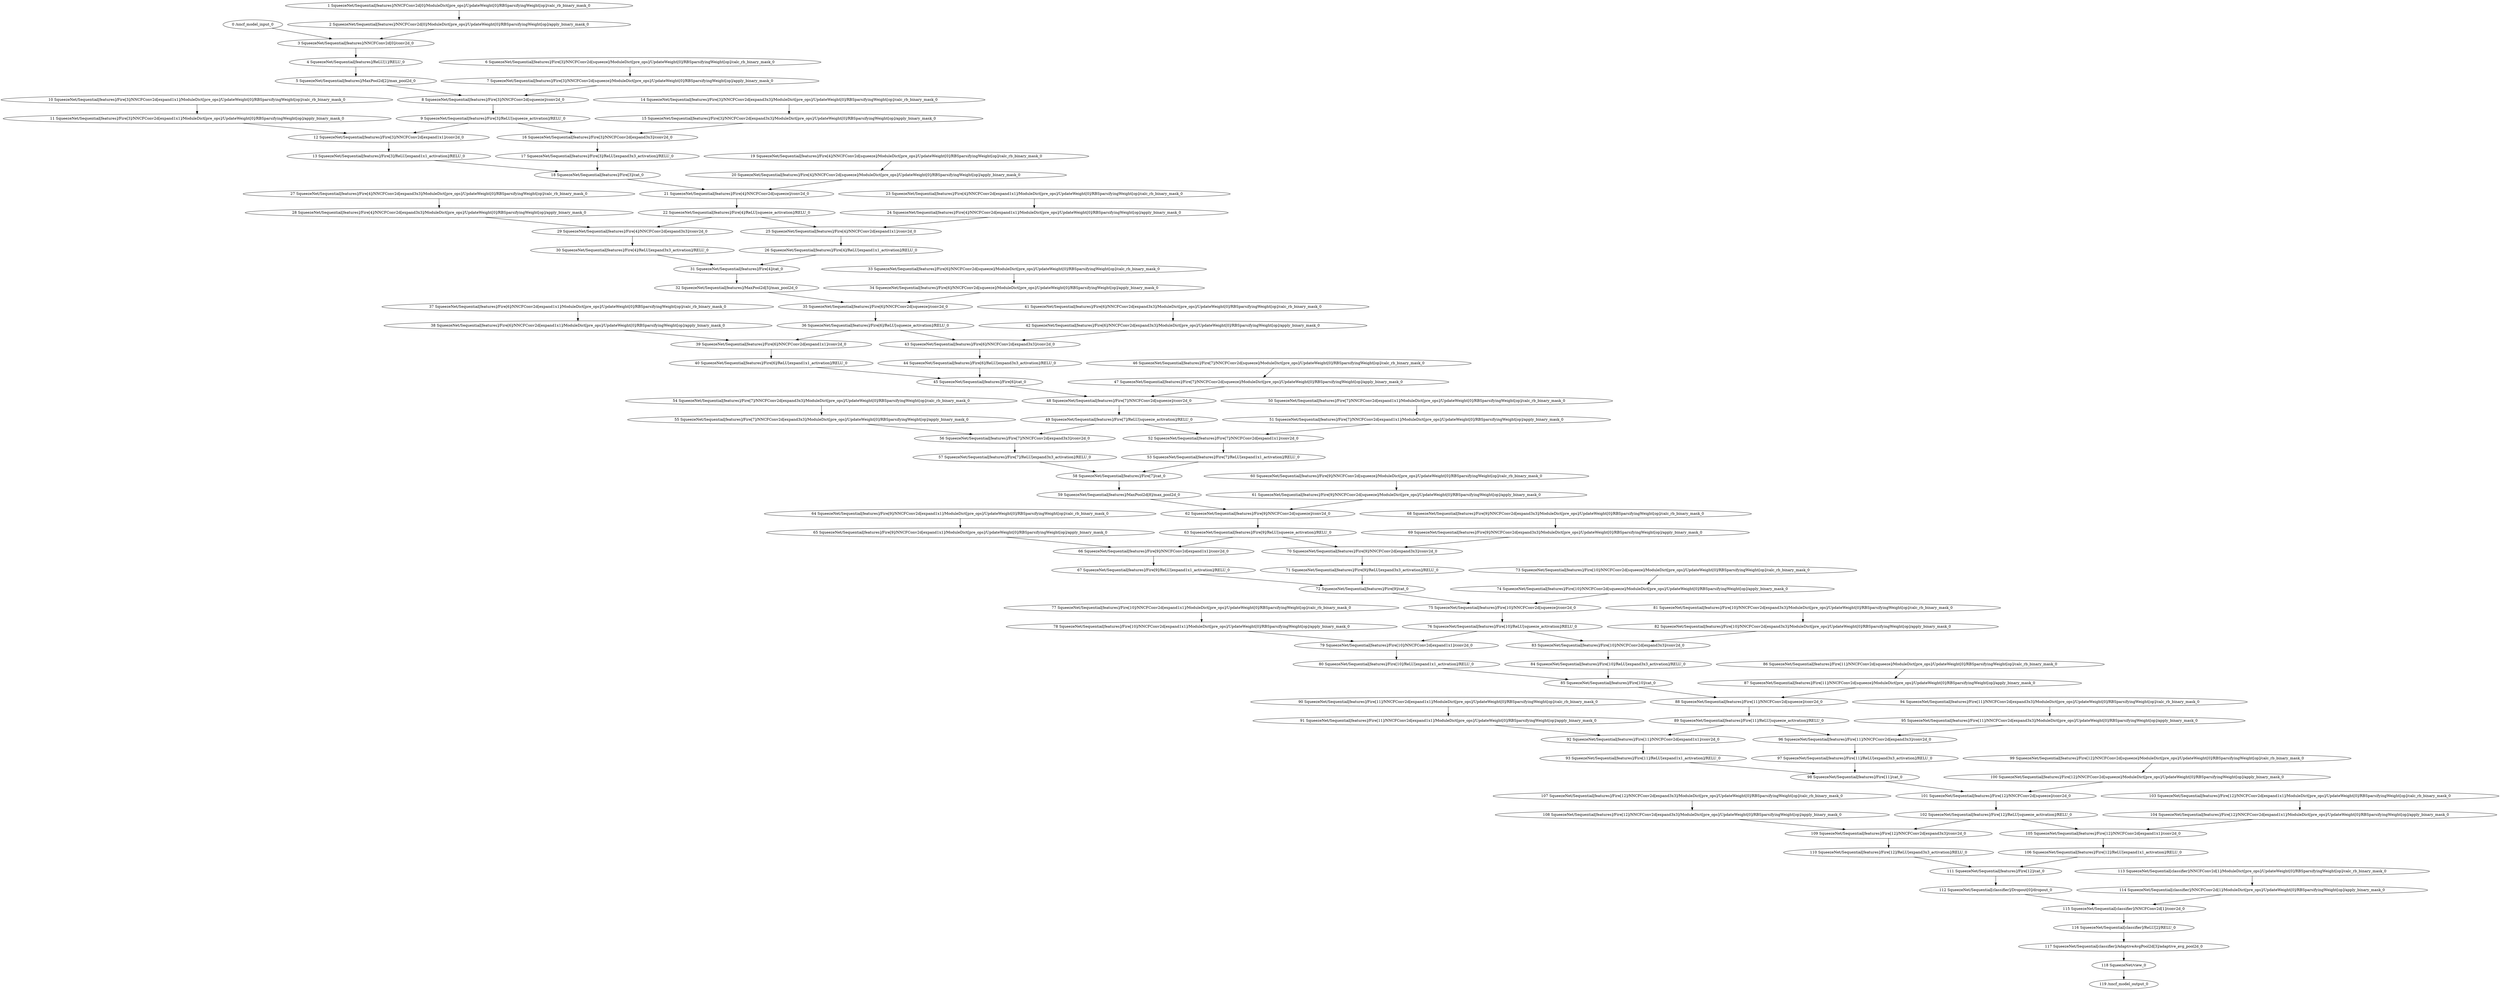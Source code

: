 strict digraph  {
"0 /nncf_model_input_0" [id=0, type=nncf_model_input];
"1 SqueezeNet/Sequential[features]/NNCFConv2d[0]/ModuleDict[pre_ops]/UpdateWeight[0]/RBSparsifyingWeight[op]/calc_rb_binary_mask_0" [id=1, type=calc_rb_binary_mask];
"2 SqueezeNet/Sequential[features]/NNCFConv2d[0]/ModuleDict[pre_ops]/UpdateWeight[0]/RBSparsifyingWeight[op]/apply_binary_mask_0" [id=2, type=apply_binary_mask];
"3 SqueezeNet/Sequential[features]/NNCFConv2d[0]/conv2d_0" [id=3, type=conv2d];
"4 SqueezeNet/Sequential[features]/ReLU[1]/RELU_0" [id=4, type=RELU];
"5 SqueezeNet/Sequential[features]/MaxPool2d[2]/max_pool2d_0" [id=5, type=max_pool2d];
"6 SqueezeNet/Sequential[features]/Fire[3]/NNCFConv2d[squeeze]/ModuleDict[pre_ops]/UpdateWeight[0]/RBSparsifyingWeight[op]/calc_rb_binary_mask_0" [id=6, type=calc_rb_binary_mask];
"7 SqueezeNet/Sequential[features]/Fire[3]/NNCFConv2d[squeeze]/ModuleDict[pre_ops]/UpdateWeight[0]/RBSparsifyingWeight[op]/apply_binary_mask_0" [id=7, type=apply_binary_mask];
"8 SqueezeNet/Sequential[features]/Fire[3]/NNCFConv2d[squeeze]/conv2d_0" [id=8, type=conv2d];
"9 SqueezeNet/Sequential[features]/Fire[3]/ReLU[squeeze_activation]/RELU_0" [id=9, type=RELU];
"10 SqueezeNet/Sequential[features]/Fire[3]/NNCFConv2d[expand1x1]/ModuleDict[pre_ops]/UpdateWeight[0]/RBSparsifyingWeight[op]/calc_rb_binary_mask_0" [id=10, type=calc_rb_binary_mask];
"11 SqueezeNet/Sequential[features]/Fire[3]/NNCFConv2d[expand1x1]/ModuleDict[pre_ops]/UpdateWeight[0]/RBSparsifyingWeight[op]/apply_binary_mask_0" [id=11, type=apply_binary_mask];
"12 SqueezeNet/Sequential[features]/Fire[3]/NNCFConv2d[expand1x1]/conv2d_0" [id=12, type=conv2d];
"13 SqueezeNet/Sequential[features]/Fire[3]/ReLU[expand1x1_activation]/RELU_0" [id=13, type=RELU];
"14 SqueezeNet/Sequential[features]/Fire[3]/NNCFConv2d[expand3x3]/ModuleDict[pre_ops]/UpdateWeight[0]/RBSparsifyingWeight[op]/calc_rb_binary_mask_0" [id=14, type=calc_rb_binary_mask];
"15 SqueezeNet/Sequential[features]/Fire[3]/NNCFConv2d[expand3x3]/ModuleDict[pre_ops]/UpdateWeight[0]/RBSparsifyingWeight[op]/apply_binary_mask_0" [id=15, type=apply_binary_mask];
"16 SqueezeNet/Sequential[features]/Fire[3]/NNCFConv2d[expand3x3]/conv2d_0" [id=16, type=conv2d];
"17 SqueezeNet/Sequential[features]/Fire[3]/ReLU[expand3x3_activation]/RELU_0" [id=17, type=RELU];
"18 SqueezeNet/Sequential[features]/Fire[3]/cat_0" [id=18, type=cat];
"19 SqueezeNet/Sequential[features]/Fire[4]/NNCFConv2d[squeeze]/ModuleDict[pre_ops]/UpdateWeight[0]/RBSparsifyingWeight[op]/calc_rb_binary_mask_0" [id=19, type=calc_rb_binary_mask];
"20 SqueezeNet/Sequential[features]/Fire[4]/NNCFConv2d[squeeze]/ModuleDict[pre_ops]/UpdateWeight[0]/RBSparsifyingWeight[op]/apply_binary_mask_0" [id=20, type=apply_binary_mask];
"21 SqueezeNet/Sequential[features]/Fire[4]/NNCFConv2d[squeeze]/conv2d_0" [id=21, type=conv2d];
"22 SqueezeNet/Sequential[features]/Fire[4]/ReLU[squeeze_activation]/RELU_0" [id=22, type=RELU];
"23 SqueezeNet/Sequential[features]/Fire[4]/NNCFConv2d[expand1x1]/ModuleDict[pre_ops]/UpdateWeight[0]/RBSparsifyingWeight[op]/calc_rb_binary_mask_0" [id=23, type=calc_rb_binary_mask];
"24 SqueezeNet/Sequential[features]/Fire[4]/NNCFConv2d[expand1x1]/ModuleDict[pre_ops]/UpdateWeight[0]/RBSparsifyingWeight[op]/apply_binary_mask_0" [id=24, type=apply_binary_mask];
"25 SqueezeNet/Sequential[features]/Fire[4]/NNCFConv2d[expand1x1]/conv2d_0" [id=25, type=conv2d];
"26 SqueezeNet/Sequential[features]/Fire[4]/ReLU[expand1x1_activation]/RELU_0" [id=26, type=RELU];
"27 SqueezeNet/Sequential[features]/Fire[4]/NNCFConv2d[expand3x3]/ModuleDict[pre_ops]/UpdateWeight[0]/RBSparsifyingWeight[op]/calc_rb_binary_mask_0" [id=27, type=calc_rb_binary_mask];
"28 SqueezeNet/Sequential[features]/Fire[4]/NNCFConv2d[expand3x3]/ModuleDict[pre_ops]/UpdateWeight[0]/RBSparsifyingWeight[op]/apply_binary_mask_0" [id=28, type=apply_binary_mask];
"29 SqueezeNet/Sequential[features]/Fire[4]/NNCFConv2d[expand3x3]/conv2d_0" [id=29, type=conv2d];
"30 SqueezeNet/Sequential[features]/Fire[4]/ReLU[expand3x3_activation]/RELU_0" [id=30, type=RELU];
"31 SqueezeNet/Sequential[features]/Fire[4]/cat_0" [id=31, type=cat];
"32 SqueezeNet/Sequential[features]/MaxPool2d[5]/max_pool2d_0" [id=32, type=max_pool2d];
"33 SqueezeNet/Sequential[features]/Fire[6]/NNCFConv2d[squeeze]/ModuleDict[pre_ops]/UpdateWeight[0]/RBSparsifyingWeight[op]/calc_rb_binary_mask_0" [id=33, type=calc_rb_binary_mask];
"34 SqueezeNet/Sequential[features]/Fire[6]/NNCFConv2d[squeeze]/ModuleDict[pre_ops]/UpdateWeight[0]/RBSparsifyingWeight[op]/apply_binary_mask_0" [id=34, type=apply_binary_mask];
"35 SqueezeNet/Sequential[features]/Fire[6]/NNCFConv2d[squeeze]/conv2d_0" [id=35, type=conv2d];
"36 SqueezeNet/Sequential[features]/Fire[6]/ReLU[squeeze_activation]/RELU_0" [id=36, type=RELU];
"37 SqueezeNet/Sequential[features]/Fire[6]/NNCFConv2d[expand1x1]/ModuleDict[pre_ops]/UpdateWeight[0]/RBSparsifyingWeight[op]/calc_rb_binary_mask_0" [id=37, type=calc_rb_binary_mask];
"38 SqueezeNet/Sequential[features]/Fire[6]/NNCFConv2d[expand1x1]/ModuleDict[pre_ops]/UpdateWeight[0]/RBSparsifyingWeight[op]/apply_binary_mask_0" [id=38, type=apply_binary_mask];
"39 SqueezeNet/Sequential[features]/Fire[6]/NNCFConv2d[expand1x1]/conv2d_0" [id=39, type=conv2d];
"40 SqueezeNet/Sequential[features]/Fire[6]/ReLU[expand1x1_activation]/RELU_0" [id=40, type=RELU];
"41 SqueezeNet/Sequential[features]/Fire[6]/NNCFConv2d[expand3x3]/ModuleDict[pre_ops]/UpdateWeight[0]/RBSparsifyingWeight[op]/calc_rb_binary_mask_0" [id=41, type=calc_rb_binary_mask];
"42 SqueezeNet/Sequential[features]/Fire[6]/NNCFConv2d[expand3x3]/ModuleDict[pre_ops]/UpdateWeight[0]/RBSparsifyingWeight[op]/apply_binary_mask_0" [id=42, type=apply_binary_mask];
"43 SqueezeNet/Sequential[features]/Fire[6]/NNCFConv2d[expand3x3]/conv2d_0" [id=43, type=conv2d];
"44 SqueezeNet/Sequential[features]/Fire[6]/ReLU[expand3x3_activation]/RELU_0" [id=44, type=RELU];
"45 SqueezeNet/Sequential[features]/Fire[6]/cat_0" [id=45, type=cat];
"46 SqueezeNet/Sequential[features]/Fire[7]/NNCFConv2d[squeeze]/ModuleDict[pre_ops]/UpdateWeight[0]/RBSparsifyingWeight[op]/calc_rb_binary_mask_0" [id=46, type=calc_rb_binary_mask];
"47 SqueezeNet/Sequential[features]/Fire[7]/NNCFConv2d[squeeze]/ModuleDict[pre_ops]/UpdateWeight[0]/RBSparsifyingWeight[op]/apply_binary_mask_0" [id=47, type=apply_binary_mask];
"48 SqueezeNet/Sequential[features]/Fire[7]/NNCFConv2d[squeeze]/conv2d_0" [id=48, type=conv2d];
"49 SqueezeNet/Sequential[features]/Fire[7]/ReLU[squeeze_activation]/RELU_0" [id=49, type=RELU];
"50 SqueezeNet/Sequential[features]/Fire[7]/NNCFConv2d[expand1x1]/ModuleDict[pre_ops]/UpdateWeight[0]/RBSparsifyingWeight[op]/calc_rb_binary_mask_0" [id=50, type=calc_rb_binary_mask];
"51 SqueezeNet/Sequential[features]/Fire[7]/NNCFConv2d[expand1x1]/ModuleDict[pre_ops]/UpdateWeight[0]/RBSparsifyingWeight[op]/apply_binary_mask_0" [id=51, type=apply_binary_mask];
"52 SqueezeNet/Sequential[features]/Fire[7]/NNCFConv2d[expand1x1]/conv2d_0" [id=52, type=conv2d];
"53 SqueezeNet/Sequential[features]/Fire[7]/ReLU[expand1x1_activation]/RELU_0" [id=53, type=RELU];
"54 SqueezeNet/Sequential[features]/Fire[7]/NNCFConv2d[expand3x3]/ModuleDict[pre_ops]/UpdateWeight[0]/RBSparsifyingWeight[op]/calc_rb_binary_mask_0" [id=54, type=calc_rb_binary_mask];
"55 SqueezeNet/Sequential[features]/Fire[7]/NNCFConv2d[expand3x3]/ModuleDict[pre_ops]/UpdateWeight[0]/RBSparsifyingWeight[op]/apply_binary_mask_0" [id=55, type=apply_binary_mask];
"56 SqueezeNet/Sequential[features]/Fire[7]/NNCFConv2d[expand3x3]/conv2d_0" [id=56, type=conv2d];
"57 SqueezeNet/Sequential[features]/Fire[7]/ReLU[expand3x3_activation]/RELU_0" [id=57, type=RELU];
"58 SqueezeNet/Sequential[features]/Fire[7]/cat_0" [id=58, type=cat];
"59 SqueezeNet/Sequential[features]/MaxPool2d[8]/max_pool2d_0" [id=59, type=max_pool2d];
"60 SqueezeNet/Sequential[features]/Fire[9]/NNCFConv2d[squeeze]/ModuleDict[pre_ops]/UpdateWeight[0]/RBSparsifyingWeight[op]/calc_rb_binary_mask_0" [id=60, type=calc_rb_binary_mask];
"61 SqueezeNet/Sequential[features]/Fire[9]/NNCFConv2d[squeeze]/ModuleDict[pre_ops]/UpdateWeight[0]/RBSparsifyingWeight[op]/apply_binary_mask_0" [id=61, type=apply_binary_mask];
"62 SqueezeNet/Sequential[features]/Fire[9]/NNCFConv2d[squeeze]/conv2d_0" [id=62, type=conv2d];
"63 SqueezeNet/Sequential[features]/Fire[9]/ReLU[squeeze_activation]/RELU_0" [id=63, type=RELU];
"64 SqueezeNet/Sequential[features]/Fire[9]/NNCFConv2d[expand1x1]/ModuleDict[pre_ops]/UpdateWeight[0]/RBSparsifyingWeight[op]/calc_rb_binary_mask_0" [id=64, type=calc_rb_binary_mask];
"65 SqueezeNet/Sequential[features]/Fire[9]/NNCFConv2d[expand1x1]/ModuleDict[pre_ops]/UpdateWeight[0]/RBSparsifyingWeight[op]/apply_binary_mask_0" [id=65, type=apply_binary_mask];
"66 SqueezeNet/Sequential[features]/Fire[9]/NNCFConv2d[expand1x1]/conv2d_0" [id=66, type=conv2d];
"67 SqueezeNet/Sequential[features]/Fire[9]/ReLU[expand1x1_activation]/RELU_0" [id=67, type=RELU];
"68 SqueezeNet/Sequential[features]/Fire[9]/NNCFConv2d[expand3x3]/ModuleDict[pre_ops]/UpdateWeight[0]/RBSparsifyingWeight[op]/calc_rb_binary_mask_0" [id=68, type=calc_rb_binary_mask];
"69 SqueezeNet/Sequential[features]/Fire[9]/NNCFConv2d[expand3x3]/ModuleDict[pre_ops]/UpdateWeight[0]/RBSparsifyingWeight[op]/apply_binary_mask_0" [id=69, type=apply_binary_mask];
"70 SqueezeNet/Sequential[features]/Fire[9]/NNCFConv2d[expand3x3]/conv2d_0" [id=70, type=conv2d];
"71 SqueezeNet/Sequential[features]/Fire[9]/ReLU[expand3x3_activation]/RELU_0" [id=71, type=RELU];
"72 SqueezeNet/Sequential[features]/Fire[9]/cat_0" [id=72, type=cat];
"73 SqueezeNet/Sequential[features]/Fire[10]/NNCFConv2d[squeeze]/ModuleDict[pre_ops]/UpdateWeight[0]/RBSparsifyingWeight[op]/calc_rb_binary_mask_0" [id=73, type=calc_rb_binary_mask];
"74 SqueezeNet/Sequential[features]/Fire[10]/NNCFConv2d[squeeze]/ModuleDict[pre_ops]/UpdateWeight[0]/RBSparsifyingWeight[op]/apply_binary_mask_0" [id=74, type=apply_binary_mask];
"75 SqueezeNet/Sequential[features]/Fire[10]/NNCFConv2d[squeeze]/conv2d_0" [id=75, type=conv2d];
"76 SqueezeNet/Sequential[features]/Fire[10]/ReLU[squeeze_activation]/RELU_0" [id=76, type=RELU];
"77 SqueezeNet/Sequential[features]/Fire[10]/NNCFConv2d[expand1x1]/ModuleDict[pre_ops]/UpdateWeight[0]/RBSparsifyingWeight[op]/calc_rb_binary_mask_0" [id=77, type=calc_rb_binary_mask];
"78 SqueezeNet/Sequential[features]/Fire[10]/NNCFConv2d[expand1x1]/ModuleDict[pre_ops]/UpdateWeight[0]/RBSparsifyingWeight[op]/apply_binary_mask_0" [id=78, type=apply_binary_mask];
"79 SqueezeNet/Sequential[features]/Fire[10]/NNCFConv2d[expand1x1]/conv2d_0" [id=79, type=conv2d];
"80 SqueezeNet/Sequential[features]/Fire[10]/ReLU[expand1x1_activation]/RELU_0" [id=80, type=RELU];
"81 SqueezeNet/Sequential[features]/Fire[10]/NNCFConv2d[expand3x3]/ModuleDict[pre_ops]/UpdateWeight[0]/RBSparsifyingWeight[op]/calc_rb_binary_mask_0" [id=81, type=calc_rb_binary_mask];
"82 SqueezeNet/Sequential[features]/Fire[10]/NNCFConv2d[expand3x3]/ModuleDict[pre_ops]/UpdateWeight[0]/RBSparsifyingWeight[op]/apply_binary_mask_0" [id=82, type=apply_binary_mask];
"83 SqueezeNet/Sequential[features]/Fire[10]/NNCFConv2d[expand3x3]/conv2d_0" [id=83, type=conv2d];
"84 SqueezeNet/Sequential[features]/Fire[10]/ReLU[expand3x3_activation]/RELU_0" [id=84, type=RELU];
"85 SqueezeNet/Sequential[features]/Fire[10]/cat_0" [id=85, type=cat];
"86 SqueezeNet/Sequential[features]/Fire[11]/NNCFConv2d[squeeze]/ModuleDict[pre_ops]/UpdateWeight[0]/RBSparsifyingWeight[op]/calc_rb_binary_mask_0" [id=86, type=calc_rb_binary_mask];
"87 SqueezeNet/Sequential[features]/Fire[11]/NNCFConv2d[squeeze]/ModuleDict[pre_ops]/UpdateWeight[0]/RBSparsifyingWeight[op]/apply_binary_mask_0" [id=87, type=apply_binary_mask];
"88 SqueezeNet/Sequential[features]/Fire[11]/NNCFConv2d[squeeze]/conv2d_0" [id=88, type=conv2d];
"89 SqueezeNet/Sequential[features]/Fire[11]/ReLU[squeeze_activation]/RELU_0" [id=89, type=RELU];
"90 SqueezeNet/Sequential[features]/Fire[11]/NNCFConv2d[expand1x1]/ModuleDict[pre_ops]/UpdateWeight[0]/RBSparsifyingWeight[op]/calc_rb_binary_mask_0" [id=90, type=calc_rb_binary_mask];
"91 SqueezeNet/Sequential[features]/Fire[11]/NNCFConv2d[expand1x1]/ModuleDict[pre_ops]/UpdateWeight[0]/RBSparsifyingWeight[op]/apply_binary_mask_0" [id=91, type=apply_binary_mask];
"92 SqueezeNet/Sequential[features]/Fire[11]/NNCFConv2d[expand1x1]/conv2d_0" [id=92, type=conv2d];
"93 SqueezeNet/Sequential[features]/Fire[11]/ReLU[expand1x1_activation]/RELU_0" [id=93, type=RELU];
"94 SqueezeNet/Sequential[features]/Fire[11]/NNCFConv2d[expand3x3]/ModuleDict[pre_ops]/UpdateWeight[0]/RBSparsifyingWeight[op]/calc_rb_binary_mask_0" [id=94, type=calc_rb_binary_mask];
"95 SqueezeNet/Sequential[features]/Fire[11]/NNCFConv2d[expand3x3]/ModuleDict[pre_ops]/UpdateWeight[0]/RBSparsifyingWeight[op]/apply_binary_mask_0" [id=95, type=apply_binary_mask];
"96 SqueezeNet/Sequential[features]/Fire[11]/NNCFConv2d[expand3x3]/conv2d_0" [id=96, type=conv2d];
"97 SqueezeNet/Sequential[features]/Fire[11]/ReLU[expand3x3_activation]/RELU_0" [id=97, type=RELU];
"98 SqueezeNet/Sequential[features]/Fire[11]/cat_0" [id=98, type=cat];
"99 SqueezeNet/Sequential[features]/Fire[12]/NNCFConv2d[squeeze]/ModuleDict[pre_ops]/UpdateWeight[0]/RBSparsifyingWeight[op]/calc_rb_binary_mask_0" [id=99, type=calc_rb_binary_mask];
"100 SqueezeNet/Sequential[features]/Fire[12]/NNCFConv2d[squeeze]/ModuleDict[pre_ops]/UpdateWeight[0]/RBSparsifyingWeight[op]/apply_binary_mask_0" [id=100, type=apply_binary_mask];
"101 SqueezeNet/Sequential[features]/Fire[12]/NNCFConv2d[squeeze]/conv2d_0" [id=101, type=conv2d];
"102 SqueezeNet/Sequential[features]/Fire[12]/ReLU[squeeze_activation]/RELU_0" [id=102, type=RELU];
"103 SqueezeNet/Sequential[features]/Fire[12]/NNCFConv2d[expand1x1]/ModuleDict[pre_ops]/UpdateWeight[0]/RBSparsifyingWeight[op]/calc_rb_binary_mask_0" [id=103, type=calc_rb_binary_mask];
"104 SqueezeNet/Sequential[features]/Fire[12]/NNCFConv2d[expand1x1]/ModuleDict[pre_ops]/UpdateWeight[0]/RBSparsifyingWeight[op]/apply_binary_mask_0" [id=104, type=apply_binary_mask];
"105 SqueezeNet/Sequential[features]/Fire[12]/NNCFConv2d[expand1x1]/conv2d_0" [id=105, type=conv2d];
"106 SqueezeNet/Sequential[features]/Fire[12]/ReLU[expand1x1_activation]/RELU_0" [id=106, type=RELU];
"107 SqueezeNet/Sequential[features]/Fire[12]/NNCFConv2d[expand3x3]/ModuleDict[pre_ops]/UpdateWeight[0]/RBSparsifyingWeight[op]/calc_rb_binary_mask_0" [id=107, type=calc_rb_binary_mask];
"108 SqueezeNet/Sequential[features]/Fire[12]/NNCFConv2d[expand3x3]/ModuleDict[pre_ops]/UpdateWeight[0]/RBSparsifyingWeight[op]/apply_binary_mask_0" [id=108, type=apply_binary_mask];
"109 SqueezeNet/Sequential[features]/Fire[12]/NNCFConv2d[expand3x3]/conv2d_0" [id=109, type=conv2d];
"110 SqueezeNet/Sequential[features]/Fire[12]/ReLU[expand3x3_activation]/RELU_0" [id=110, type=RELU];
"111 SqueezeNet/Sequential[features]/Fire[12]/cat_0" [id=111, type=cat];
"112 SqueezeNet/Sequential[classifier]/Dropout[0]/dropout_0" [id=112, type=dropout];
"113 SqueezeNet/Sequential[classifier]/NNCFConv2d[1]/ModuleDict[pre_ops]/UpdateWeight[0]/RBSparsifyingWeight[op]/calc_rb_binary_mask_0" [id=113, type=calc_rb_binary_mask];
"114 SqueezeNet/Sequential[classifier]/NNCFConv2d[1]/ModuleDict[pre_ops]/UpdateWeight[0]/RBSparsifyingWeight[op]/apply_binary_mask_0" [id=114, type=apply_binary_mask];
"115 SqueezeNet/Sequential[classifier]/NNCFConv2d[1]/conv2d_0" [id=115, type=conv2d];
"116 SqueezeNet/Sequential[classifier]/ReLU[2]/RELU_0" [id=116, type=RELU];
"117 SqueezeNet/Sequential[classifier]/AdaptiveAvgPool2d[3]/adaptive_avg_pool2d_0" [id=117, type=adaptive_avg_pool2d];
"118 SqueezeNet/view_0" [id=118, type=view];
"119 /nncf_model_output_0" [id=119, type=nncf_model_output];
"0 /nncf_model_input_0" -> "3 SqueezeNet/Sequential[features]/NNCFConv2d[0]/conv2d_0";
"1 SqueezeNet/Sequential[features]/NNCFConv2d[0]/ModuleDict[pre_ops]/UpdateWeight[0]/RBSparsifyingWeight[op]/calc_rb_binary_mask_0" -> "2 SqueezeNet/Sequential[features]/NNCFConv2d[0]/ModuleDict[pre_ops]/UpdateWeight[0]/RBSparsifyingWeight[op]/apply_binary_mask_0";
"2 SqueezeNet/Sequential[features]/NNCFConv2d[0]/ModuleDict[pre_ops]/UpdateWeight[0]/RBSparsifyingWeight[op]/apply_binary_mask_0" -> "3 SqueezeNet/Sequential[features]/NNCFConv2d[0]/conv2d_0";
"3 SqueezeNet/Sequential[features]/NNCFConv2d[0]/conv2d_0" -> "4 SqueezeNet/Sequential[features]/ReLU[1]/RELU_0";
"4 SqueezeNet/Sequential[features]/ReLU[1]/RELU_0" -> "5 SqueezeNet/Sequential[features]/MaxPool2d[2]/max_pool2d_0";
"5 SqueezeNet/Sequential[features]/MaxPool2d[2]/max_pool2d_0" -> "8 SqueezeNet/Sequential[features]/Fire[3]/NNCFConv2d[squeeze]/conv2d_0";
"6 SqueezeNet/Sequential[features]/Fire[3]/NNCFConv2d[squeeze]/ModuleDict[pre_ops]/UpdateWeight[0]/RBSparsifyingWeight[op]/calc_rb_binary_mask_0" -> "7 SqueezeNet/Sequential[features]/Fire[3]/NNCFConv2d[squeeze]/ModuleDict[pre_ops]/UpdateWeight[0]/RBSparsifyingWeight[op]/apply_binary_mask_0";
"7 SqueezeNet/Sequential[features]/Fire[3]/NNCFConv2d[squeeze]/ModuleDict[pre_ops]/UpdateWeight[0]/RBSparsifyingWeight[op]/apply_binary_mask_0" -> "8 SqueezeNet/Sequential[features]/Fire[3]/NNCFConv2d[squeeze]/conv2d_0";
"8 SqueezeNet/Sequential[features]/Fire[3]/NNCFConv2d[squeeze]/conv2d_0" -> "9 SqueezeNet/Sequential[features]/Fire[3]/ReLU[squeeze_activation]/RELU_0";
"9 SqueezeNet/Sequential[features]/Fire[3]/ReLU[squeeze_activation]/RELU_0" -> "12 SqueezeNet/Sequential[features]/Fire[3]/NNCFConv2d[expand1x1]/conv2d_0";
"9 SqueezeNet/Sequential[features]/Fire[3]/ReLU[squeeze_activation]/RELU_0" -> "16 SqueezeNet/Sequential[features]/Fire[3]/NNCFConv2d[expand3x3]/conv2d_0";
"10 SqueezeNet/Sequential[features]/Fire[3]/NNCFConv2d[expand1x1]/ModuleDict[pre_ops]/UpdateWeight[0]/RBSparsifyingWeight[op]/calc_rb_binary_mask_0" -> "11 SqueezeNet/Sequential[features]/Fire[3]/NNCFConv2d[expand1x1]/ModuleDict[pre_ops]/UpdateWeight[0]/RBSparsifyingWeight[op]/apply_binary_mask_0";
"11 SqueezeNet/Sequential[features]/Fire[3]/NNCFConv2d[expand1x1]/ModuleDict[pre_ops]/UpdateWeight[0]/RBSparsifyingWeight[op]/apply_binary_mask_0" -> "12 SqueezeNet/Sequential[features]/Fire[3]/NNCFConv2d[expand1x1]/conv2d_0";
"12 SqueezeNet/Sequential[features]/Fire[3]/NNCFConv2d[expand1x1]/conv2d_0" -> "13 SqueezeNet/Sequential[features]/Fire[3]/ReLU[expand1x1_activation]/RELU_0";
"13 SqueezeNet/Sequential[features]/Fire[3]/ReLU[expand1x1_activation]/RELU_0" -> "18 SqueezeNet/Sequential[features]/Fire[3]/cat_0";
"14 SqueezeNet/Sequential[features]/Fire[3]/NNCFConv2d[expand3x3]/ModuleDict[pre_ops]/UpdateWeight[0]/RBSparsifyingWeight[op]/calc_rb_binary_mask_0" -> "15 SqueezeNet/Sequential[features]/Fire[3]/NNCFConv2d[expand3x3]/ModuleDict[pre_ops]/UpdateWeight[0]/RBSparsifyingWeight[op]/apply_binary_mask_0";
"15 SqueezeNet/Sequential[features]/Fire[3]/NNCFConv2d[expand3x3]/ModuleDict[pre_ops]/UpdateWeight[0]/RBSparsifyingWeight[op]/apply_binary_mask_0" -> "16 SqueezeNet/Sequential[features]/Fire[3]/NNCFConv2d[expand3x3]/conv2d_0";
"16 SqueezeNet/Sequential[features]/Fire[3]/NNCFConv2d[expand3x3]/conv2d_0" -> "17 SqueezeNet/Sequential[features]/Fire[3]/ReLU[expand3x3_activation]/RELU_0";
"17 SqueezeNet/Sequential[features]/Fire[3]/ReLU[expand3x3_activation]/RELU_0" -> "18 SqueezeNet/Sequential[features]/Fire[3]/cat_0";
"18 SqueezeNet/Sequential[features]/Fire[3]/cat_0" -> "21 SqueezeNet/Sequential[features]/Fire[4]/NNCFConv2d[squeeze]/conv2d_0";
"19 SqueezeNet/Sequential[features]/Fire[4]/NNCFConv2d[squeeze]/ModuleDict[pre_ops]/UpdateWeight[0]/RBSparsifyingWeight[op]/calc_rb_binary_mask_0" -> "20 SqueezeNet/Sequential[features]/Fire[4]/NNCFConv2d[squeeze]/ModuleDict[pre_ops]/UpdateWeight[0]/RBSparsifyingWeight[op]/apply_binary_mask_0";
"20 SqueezeNet/Sequential[features]/Fire[4]/NNCFConv2d[squeeze]/ModuleDict[pre_ops]/UpdateWeight[0]/RBSparsifyingWeight[op]/apply_binary_mask_0" -> "21 SqueezeNet/Sequential[features]/Fire[4]/NNCFConv2d[squeeze]/conv2d_0";
"21 SqueezeNet/Sequential[features]/Fire[4]/NNCFConv2d[squeeze]/conv2d_0" -> "22 SqueezeNet/Sequential[features]/Fire[4]/ReLU[squeeze_activation]/RELU_0";
"22 SqueezeNet/Sequential[features]/Fire[4]/ReLU[squeeze_activation]/RELU_0" -> "25 SqueezeNet/Sequential[features]/Fire[4]/NNCFConv2d[expand1x1]/conv2d_0";
"22 SqueezeNet/Sequential[features]/Fire[4]/ReLU[squeeze_activation]/RELU_0" -> "29 SqueezeNet/Sequential[features]/Fire[4]/NNCFConv2d[expand3x3]/conv2d_0";
"23 SqueezeNet/Sequential[features]/Fire[4]/NNCFConv2d[expand1x1]/ModuleDict[pre_ops]/UpdateWeight[0]/RBSparsifyingWeight[op]/calc_rb_binary_mask_0" -> "24 SqueezeNet/Sequential[features]/Fire[4]/NNCFConv2d[expand1x1]/ModuleDict[pre_ops]/UpdateWeight[0]/RBSparsifyingWeight[op]/apply_binary_mask_0";
"24 SqueezeNet/Sequential[features]/Fire[4]/NNCFConv2d[expand1x1]/ModuleDict[pre_ops]/UpdateWeight[0]/RBSparsifyingWeight[op]/apply_binary_mask_0" -> "25 SqueezeNet/Sequential[features]/Fire[4]/NNCFConv2d[expand1x1]/conv2d_0";
"25 SqueezeNet/Sequential[features]/Fire[4]/NNCFConv2d[expand1x1]/conv2d_0" -> "26 SqueezeNet/Sequential[features]/Fire[4]/ReLU[expand1x1_activation]/RELU_0";
"26 SqueezeNet/Sequential[features]/Fire[4]/ReLU[expand1x1_activation]/RELU_0" -> "31 SqueezeNet/Sequential[features]/Fire[4]/cat_0";
"27 SqueezeNet/Sequential[features]/Fire[4]/NNCFConv2d[expand3x3]/ModuleDict[pre_ops]/UpdateWeight[0]/RBSparsifyingWeight[op]/calc_rb_binary_mask_0" -> "28 SqueezeNet/Sequential[features]/Fire[4]/NNCFConv2d[expand3x3]/ModuleDict[pre_ops]/UpdateWeight[0]/RBSparsifyingWeight[op]/apply_binary_mask_0";
"28 SqueezeNet/Sequential[features]/Fire[4]/NNCFConv2d[expand3x3]/ModuleDict[pre_ops]/UpdateWeight[0]/RBSparsifyingWeight[op]/apply_binary_mask_0" -> "29 SqueezeNet/Sequential[features]/Fire[4]/NNCFConv2d[expand3x3]/conv2d_0";
"29 SqueezeNet/Sequential[features]/Fire[4]/NNCFConv2d[expand3x3]/conv2d_0" -> "30 SqueezeNet/Sequential[features]/Fire[4]/ReLU[expand3x3_activation]/RELU_0";
"30 SqueezeNet/Sequential[features]/Fire[4]/ReLU[expand3x3_activation]/RELU_0" -> "31 SqueezeNet/Sequential[features]/Fire[4]/cat_0";
"31 SqueezeNet/Sequential[features]/Fire[4]/cat_0" -> "32 SqueezeNet/Sequential[features]/MaxPool2d[5]/max_pool2d_0";
"32 SqueezeNet/Sequential[features]/MaxPool2d[5]/max_pool2d_0" -> "35 SqueezeNet/Sequential[features]/Fire[6]/NNCFConv2d[squeeze]/conv2d_0";
"33 SqueezeNet/Sequential[features]/Fire[6]/NNCFConv2d[squeeze]/ModuleDict[pre_ops]/UpdateWeight[0]/RBSparsifyingWeight[op]/calc_rb_binary_mask_0" -> "34 SqueezeNet/Sequential[features]/Fire[6]/NNCFConv2d[squeeze]/ModuleDict[pre_ops]/UpdateWeight[0]/RBSparsifyingWeight[op]/apply_binary_mask_0";
"34 SqueezeNet/Sequential[features]/Fire[6]/NNCFConv2d[squeeze]/ModuleDict[pre_ops]/UpdateWeight[0]/RBSparsifyingWeight[op]/apply_binary_mask_0" -> "35 SqueezeNet/Sequential[features]/Fire[6]/NNCFConv2d[squeeze]/conv2d_0";
"35 SqueezeNet/Sequential[features]/Fire[6]/NNCFConv2d[squeeze]/conv2d_0" -> "36 SqueezeNet/Sequential[features]/Fire[6]/ReLU[squeeze_activation]/RELU_0";
"36 SqueezeNet/Sequential[features]/Fire[6]/ReLU[squeeze_activation]/RELU_0" -> "39 SqueezeNet/Sequential[features]/Fire[6]/NNCFConv2d[expand1x1]/conv2d_0";
"36 SqueezeNet/Sequential[features]/Fire[6]/ReLU[squeeze_activation]/RELU_0" -> "43 SqueezeNet/Sequential[features]/Fire[6]/NNCFConv2d[expand3x3]/conv2d_0";
"37 SqueezeNet/Sequential[features]/Fire[6]/NNCFConv2d[expand1x1]/ModuleDict[pre_ops]/UpdateWeight[0]/RBSparsifyingWeight[op]/calc_rb_binary_mask_0" -> "38 SqueezeNet/Sequential[features]/Fire[6]/NNCFConv2d[expand1x1]/ModuleDict[pre_ops]/UpdateWeight[0]/RBSparsifyingWeight[op]/apply_binary_mask_0";
"38 SqueezeNet/Sequential[features]/Fire[6]/NNCFConv2d[expand1x1]/ModuleDict[pre_ops]/UpdateWeight[0]/RBSparsifyingWeight[op]/apply_binary_mask_0" -> "39 SqueezeNet/Sequential[features]/Fire[6]/NNCFConv2d[expand1x1]/conv2d_0";
"39 SqueezeNet/Sequential[features]/Fire[6]/NNCFConv2d[expand1x1]/conv2d_0" -> "40 SqueezeNet/Sequential[features]/Fire[6]/ReLU[expand1x1_activation]/RELU_0";
"40 SqueezeNet/Sequential[features]/Fire[6]/ReLU[expand1x1_activation]/RELU_0" -> "45 SqueezeNet/Sequential[features]/Fire[6]/cat_0";
"41 SqueezeNet/Sequential[features]/Fire[6]/NNCFConv2d[expand3x3]/ModuleDict[pre_ops]/UpdateWeight[0]/RBSparsifyingWeight[op]/calc_rb_binary_mask_0" -> "42 SqueezeNet/Sequential[features]/Fire[6]/NNCFConv2d[expand3x3]/ModuleDict[pre_ops]/UpdateWeight[0]/RBSparsifyingWeight[op]/apply_binary_mask_0";
"42 SqueezeNet/Sequential[features]/Fire[6]/NNCFConv2d[expand3x3]/ModuleDict[pre_ops]/UpdateWeight[0]/RBSparsifyingWeight[op]/apply_binary_mask_0" -> "43 SqueezeNet/Sequential[features]/Fire[6]/NNCFConv2d[expand3x3]/conv2d_0";
"43 SqueezeNet/Sequential[features]/Fire[6]/NNCFConv2d[expand3x3]/conv2d_0" -> "44 SqueezeNet/Sequential[features]/Fire[6]/ReLU[expand3x3_activation]/RELU_0";
"44 SqueezeNet/Sequential[features]/Fire[6]/ReLU[expand3x3_activation]/RELU_0" -> "45 SqueezeNet/Sequential[features]/Fire[6]/cat_0";
"45 SqueezeNet/Sequential[features]/Fire[6]/cat_0" -> "48 SqueezeNet/Sequential[features]/Fire[7]/NNCFConv2d[squeeze]/conv2d_0";
"46 SqueezeNet/Sequential[features]/Fire[7]/NNCFConv2d[squeeze]/ModuleDict[pre_ops]/UpdateWeight[0]/RBSparsifyingWeight[op]/calc_rb_binary_mask_0" -> "47 SqueezeNet/Sequential[features]/Fire[7]/NNCFConv2d[squeeze]/ModuleDict[pre_ops]/UpdateWeight[0]/RBSparsifyingWeight[op]/apply_binary_mask_0";
"47 SqueezeNet/Sequential[features]/Fire[7]/NNCFConv2d[squeeze]/ModuleDict[pre_ops]/UpdateWeight[0]/RBSparsifyingWeight[op]/apply_binary_mask_0" -> "48 SqueezeNet/Sequential[features]/Fire[7]/NNCFConv2d[squeeze]/conv2d_0";
"48 SqueezeNet/Sequential[features]/Fire[7]/NNCFConv2d[squeeze]/conv2d_0" -> "49 SqueezeNet/Sequential[features]/Fire[7]/ReLU[squeeze_activation]/RELU_0";
"49 SqueezeNet/Sequential[features]/Fire[7]/ReLU[squeeze_activation]/RELU_0" -> "52 SqueezeNet/Sequential[features]/Fire[7]/NNCFConv2d[expand1x1]/conv2d_0";
"49 SqueezeNet/Sequential[features]/Fire[7]/ReLU[squeeze_activation]/RELU_0" -> "56 SqueezeNet/Sequential[features]/Fire[7]/NNCFConv2d[expand3x3]/conv2d_0";
"50 SqueezeNet/Sequential[features]/Fire[7]/NNCFConv2d[expand1x1]/ModuleDict[pre_ops]/UpdateWeight[0]/RBSparsifyingWeight[op]/calc_rb_binary_mask_0" -> "51 SqueezeNet/Sequential[features]/Fire[7]/NNCFConv2d[expand1x1]/ModuleDict[pre_ops]/UpdateWeight[0]/RBSparsifyingWeight[op]/apply_binary_mask_0";
"51 SqueezeNet/Sequential[features]/Fire[7]/NNCFConv2d[expand1x1]/ModuleDict[pre_ops]/UpdateWeight[0]/RBSparsifyingWeight[op]/apply_binary_mask_0" -> "52 SqueezeNet/Sequential[features]/Fire[7]/NNCFConv2d[expand1x1]/conv2d_0";
"52 SqueezeNet/Sequential[features]/Fire[7]/NNCFConv2d[expand1x1]/conv2d_0" -> "53 SqueezeNet/Sequential[features]/Fire[7]/ReLU[expand1x1_activation]/RELU_0";
"53 SqueezeNet/Sequential[features]/Fire[7]/ReLU[expand1x1_activation]/RELU_0" -> "58 SqueezeNet/Sequential[features]/Fire[7]/cat_0";
"54 SqueezeNet/Sequential[features]/Fire[7]/NNCFConv2d[expand3x3]/ModuleDict[pre_ops]/UpdateWeight[0]/RBSparsifyingWeight[op]/calc_rb_binary_mask_0" -> "55 SqueezeNet/Sequential[features]/Fire[7]/NNCFConv2d[expand3x3]/ModuleDict[pre_ops]/UpdateWeight[0]/RBSparsifyingWeight[op]/apply_binary_mask_0";
"55 SqueezeNet/Sequential[features]/Fire[7]/NNCFConv2d[expand3x3]/ModuleDict[pre_ops]/UpdateWeight[0]/RBSparsifyingWeight[op]/apply_binary_mask_0" -> "56 SqueezeNet/Sequential[features]/Fire[7]/NNCFConv2d[expand3x3]/conv2d_0";
"56 SqueezeNet/Sequential[features]/Fire[7]/NNCFConv2d[expand3x3]/conv2d_0" -> "57 SqueezeNet/Sequential[features]/Fire[7]/ReLU[expand3x3_activation]/RELU_0";
"57 SqueezeNet/Sequential[features]/Fire[7]/ReLU[expand3x3_activation]/RELU_0" -> "58 SqueezeNet/Sequential[features]/Fire[7]/cat_0";
"58 SqueezeNet/Sequential[features]/Fire[7]/cat_0" -> "59 SqueezeNet/Sequential[features]/MaxPool2d[8]/max_pool2d_0";
"59 SqueezeNet/Sequential[features]/MaxPool2d[8]/max_pool2d_0" -> "62 SqueezeNet/Sequential[features]/Fire[9]/NNCFConv2d[squeeze]/conv2d_0";
"60 SqueezeNet/Sequential[features]/Fire[9]/NNCFConv2d[squeeze]/ModuleDict[pre_ops]/UpdateWeight[0]/RBSparsifyingWeight[op]/calc_rb_binary_mask_0" -> "61 SqueezeNet/Sequential[features]/Fire[9]/NNCFConv2d[squeeze]/ModuleDict[pre_ops]/UpdateWeight[0]/RBSparsifyingWeight[op]/apply_binary_mask_0";
"61 SqueezeNet/Sequential[features]/Fire[9]/NNCFConv2d[squeeze]/ModuleDict[pre_ops]/UpdateWeight[0]/RBSparsifyingWeight[op]/apply_binary_mask_0" -> "62 SqueezeNet/Sequential[features]/Fire[9]/NNCFConv2d[squeeze]/conv2d_0";
"62 SqueezeNet/Sequential[features]/Fire[9]/NNCFConv2d[squeeze]/conv2d_0" -> "63 SqueezeNet/Sequential[features]/Fire[9]/ReLU[squeeze_activation]/RELU_0";
"63 SqueezeNet/Sequential[features]/Fire[9]/ReLU[squeeze_activation]/RELU_0" -> "66 SqueezeNet/Sequential[features]/Fire[9]/NNCFConv2d[expand1x1]/conv2d_0";
"63 SqueezeNet/Sequential[features]/Fire[9]/ReLU[squeeze_activation]/RELU_0" -> "70 SqueezeNet/Sequential[features]/Fire[9]/NNCFConv2d[expand3x3]/conv2d_0";
"64 SqueezeNet/Sequential[features]/Fire[9]/NNCFConv2d[expand1x1]/ModuleDict[pre_ops]/UpdateWeight[0]/RBSparsifyingWeight[op]/calc_rb_binary_mask_0" -> "65 SqueezeNet/Sequential[features]/Fire[9]/NNCFConv2d[expand1x1]/ModuleDict[pre_ops]/UpdateWeight[0]/RBSparsifyingWeight[op]/apply_binary_mask_0";
"65 SqueezeNet/Sequential[features]/Fire[9]/NNCFConv2d[expand1x1]/ModuleDict[pre_ops]/UpdateWeight[0]/RBSparsifyingWeight[op]/apply_binary_mask_0" -> "66 SqueezeNet/Sequential[features]/Fire[9]/NNCFConv2d[expand1x1]/conv2d_0";
"66 SqueezeNet/Sequential[features]/Fire[9]/NNCFConv2d[expand1x1]/conv2d_0" -> "67 SqueezeNet/Sequential[features]/Fire[9]/ReLU[expand1x1_activation]/RELU_0";
"67 SqueezeNet/Sequential[features]/Fire[9]/ReLU[expand1x1_activation]/RELU_0" -> "72 SqueezeNet/Sequential[features]/Fire[9]/cat_0";
"68 SqueezeNet/Sequential[features]/Fire[9]/NNCFConv2d[expand3x3]/ModuleDict[pre_ops]/UpdateWeight[0]/RBSparsifyingWeight[op]/calc_rb_binary_mask_0" -> "69 SqueezeNet/Sequential[features]/Fire[9]/NNCFConv2d[expand3x3]/ModuleDict[pre_ops]/UpdateWeight[0]/RBSparsifyingWeight[op]/apply_binary_mask_0";
"69 SqueezeNet/Sequential[features]/Fire[9]/NNCFConv2d[expand3x3]/ModuleDict[pre_ops]/UpdateWeight[0]/RBSparsifyingWeight[op]/apply_binary_mask_0" -> "70 SqueezeNet/Sequential[features]/Fire[9]/NNCFConv2d[expand3x3]/conv2d_0";
"70 SqueezeNet/Sequential[features]/Fire[9]/NNCFConv2d[expand3x3]/conv2d_0" -> "71 SqueezeNet/Sequential[features]/Fire[9]/ReLU[expand3x3_activation]/RELU_0";
"71 SqueezeNet/Sequential[features]/Fire[9]/ReLU[expand3x3_activation]/RELU_0" -> "72 SqueezeNet/Sequential[features]/Fire[9]/cat_0";
"72 SqueezeNet/Sequential[features]/Fire[9]/cat_0" -> "75 SqueezeNet/Sequential[features]/Fire[10]/NNCFConv2d[squeeze]/conv2d_0";
"73 SqueezeNet/Sequential[features]/Fire[10]/NNCFConv2d[squeeze]/ModuleDict[pre_ops]/UpdateWeight[0]/RBSparsifyingWeight[op]/calc_rb_binary_mask_0" -> "74 SqueezeNet/Sequential[features]/Fire[10]/NNCFConv2d[squeeze]/ModuleDict[pre_ops]/UpdateWeight[0]/RBSparsifyingWeight[op]/apply_binary_mask_0";
"74 SqueezeNet/Sequential[features]/Fire[10]/NNCFConv2d[squeeze]/ModuleDict[pre_ops]/UpdateWeight[0]/RBSparsifyingWeight[op]/apply_binary_mask_0" -> "75 SqueezeNet/Sequential[features]/Fire[10]/NNCFConv2d[squeeze]/conv2d_0";
"75 SqueezeNet/Sequential[features]/Fire[10]/NNCFConv2d[squeeze]/conv2d_0" -> "76 SqueezeNet/Sequential[features]/Fire[10]/ReLU[squeeze_activation]/RELU_0";
"76 SqueezeNet/Sequential[features]/Fire[10]/ReLU[squeeze_activation]/RELU_0" -> "79 SqueezeNet/Sequential[features]/Fire[10]/NNCFConv2d[expand1x1]/conv2d_0";
"76 SqueezeNet/Sequential[features]/Fire[10]/ReLU[squeeze_activation]/RELU_0" -> "83 SqueezeNet/Sequential[features]/Fire[10]/NNCFConv2d[expand3x3]/conv2d_0";
"77 SqueezeNet/Sequential[features]/Fire[10]/NNCFConv2d[expand1x1]/ModuleDict[pre_ops]/UpdateWeight[0]/RBSparsifyingWeight[op]/calc_rb_binary_mask_0" -> "78 SqueezeNet/Sequential[features]/Fire[10]/NNCFConv2d[expand1x1]/ModuleDict[pre_ops]/UpdateWeight[0]/RBSparsifyingWeight[op]/apply_binary_mask_0";
"78 SqueezeNet/Sequential[features]/Fire[10]/NNCFConv2d[expand1x1]/ModuleDict[pre_ops]/UpdateWeight[0]/RBSparsifyingWeight[op]/apply_binary_mask_0" -> "79 SqueezeNet/Sequential[features]/Fire[10]/NNCFConv2d[expand1x1]/conv2d_0";
"79 SqueezeNet/Sequential[features]/Fire[10]/NNCFConv2d[expand1x1]/conv2d_0" -> "80 SqueezeNet/Sequential[features]/Fire[10]/ReLU[expand1x1_activation]/RELU_0";
"80 SqueezeNet/Sequential[features]/Fire[10]/ReLU[expand1x1_activation]/RELU_0" -> "85 SqueezeNet/Sequential[features]/Fire[10]/cat_0";
"81 SqueezeNet/Sequential[features]/Fire[10]/NNCFConv2d[expand3x3]/ModuleDict[pre_ops]/UpdateWeight[0]/RBSparsifyingWeight[op]/calc_rb_binary_mask_0" -> "82 SqueezeNet/Sequential[features]/Fire[10]/NNCFConv2d[expand3x3]/ModuleDict[pre_ops]/UpdateWeight[0]/RBSparsifyingWeight[op]/apply_binary_mask_0";
"82 SqueezeNet/Sequential[features]/Fire[10]/NNCFConv2d[expand3x3]/ModuleDict[pre_ops]/UpdateWeight[0]/RBSparsifyingWeight[op]/apply_binary_mask_0" -> "83 SqueezeNet/Sequential[features]/Fire[10]/NNCFConv2d[expand3x3]/conv2d_0";
"83 SqueezeNet/Sequential[features]/Fire[10]/NNCFConv2d[expand3x3]/conv2d_0" -> "84 SqueezeNet/Sequential[features]/Fire[10]/ReLU[expand3x3_activation]/RELU_0";
"84 SqueezeNet/Sequential[features]/Fire[10]/ReLU[expand3x3_activation]/RELU_0" -> "85 SqueezeNet/Sequential[features]/Fire[10]/cat_0";
"85 SqueezeNet/Sequential[features]/Fire[10]/cat_0" -> "88 SqueezeNet/Sequential[features]/Fire[11]/NNCFConv2d[squeeze]/conv2d_0";
"86 SqueezeNet/Sequential[features]/Fire[11]/NNCFConv2d[squeeze]/ModuleDict[pre_ops]/UpdateWeight[0]/RBSparsifyingWeight[op]/calc_rb_binary_mask_0" -> "87 SqueezeNet/Sequential[features]/Fire[11]/NNCFConv2d[squeeze]/ModuleDict[pre_ops]/UpdateWeight[0]/RBSparsifyingWeight[op]/apply_binary_mask_0";
"87 SqueezeNet/Sequential[features]/Fire[11]/NNCFConv2d[squeeze]/ModuleDict[pre_ops]/UpdateWeight[0]/RBSparsifyingWeight[op]/apply_binary_mask_0" -> "88 SqueezeNet/Sequential[features]/Fire[11]/NNCFConv2d[squeeze]/conv2d_0";
"88 SqueezeNet/Sequential[features]/Fire[11]/NNCFConv2d[squeeze]/conv2d_0" -> "89 SqueezeNet/Sequential[features]/Fire[11]/ReLU[squeeze_activation]/RELU_0";
"89 SqueezeNet/Sequential[features]/Fire[11]/ReLU[squeeze_activation]/RELU_0" -> "92 SqueezeNet/Sequential[features]/Fire[11]/NNCFConv2d[expand1x1]/conv2d_0";
"89 SqueezeNet/Sequential[features]/Fire[11]/ReLU[squeeze_activation]/RELU_0" -> "96 SqueezeNet/Sequential[features]/Fire[11]/NNCFConv2d[expand3x3]/conv2d_0";
"90 SqueezeNet/Sequential[features]/Fire[11]/NNCFConv2d[expand1x1]/ModuleDict[pre_ops]/UpdateWeight[0]/RBSparsifyingWeight[op]/calc_rb_binary_mask_0" -> "91 SqueezeNet/Sequential[features]/Fire[11]/NNCFConv2d[expand1x1]/ModuleDict[pre_ops]/UpdateWeight[0]/RBSparsifyingWeight[op]/apply_binary_mask_0";
"91 SqueezeNet/Sequential[features]/Fire[11]/NNCFConv2d[expand1x1]/ModuleDict[pre_ops]/UpdateWeight[0]/RBSparsifyingWeight[op]/apply_binary_mask_0" -> "92 SqueezeNet/Sequential[features]/Fire[11]/NNCFConv2d[expand1x1]/conv2d_0";
"92 SqueezeNet/Sequential[features]/Fire[11]/NNCFConv2d[expand1x1]/conv2d_0" -> "93 SqueezeNet/Sequential[features]/Fire[11]/ReLU[expand1x1_activation]/RELU_0";
"93 SqueezeNet/Sequential[features]/Fire[11]/ReLU[expand1x1_activation]/RELU_0" -> "98 SqueezeNet/Sequential[features]/Fire[11]/cat_0";
"94 SqueezeNet/Sequential[features]/Fire[11]/NNCFConv2d[expand3x3]/ModuleDict[pre_ops]/UpdateWeight[0]/RBSparsifyingWeight[op]/calc_rb_binary_mask_0" -> "95 SqueezeNet/Sequential[features]/Fire[11]/NNCFConv2d[expand3x3]/ModuleDict[pre_ops]/UpdateWeight[0]/RBSparsifyingWeight[op]/apply_binary_mask_0";
"95 SqueezeNet/Sequential[features]/Fire[11]/NNCFConv2d[expand3x3]/ModuleDict[pre_ops]/UpdateWeight[0]/RBSparsifyingWeight[op]/apply_binary_mask_0" -> "96 SqueezeNet/Sequential[features]/Fire[11]/NNCFConv2d[expand3x3]/conv2d_0";
"96 SqueezeNet/Sequential[features]/Fire[11]/NNCFConv2d[expand3x3]/conv2d_0" -> "97 SqueezeNet/Sequential[features]/Fire[11]/ReLU[expand3x3_activation]/RELU_0";
"97 SqueezeNet/Sequential[features]/Fire[11]/ReLU[expand3x3_activation]/RELU_0" -> "98 SqueezeNet/Sequential[features]/Fire[11]/cat_0";
"98 SqueezeNet/Sequential[features]/Fire[11]/cat_0" -> "101 SqueezeNet/Sequential[features]/Fire[12]/NNCFConv2d[squeeze]/conv2d_0";
"99 SqueezeNet/Sequential[features]/Fire[12]/NNCFConv2d[squeeze]/ModuleDict[pre_ops]/UpdateWeight[0]/RBSparsifyingWeight[op]/calc_rb_binary_mask_0" -> "100 SqueezeNet/Sequential[features]/Fire[12]/NNCFConv2d[squeeze]/ModuleDict[pre_ops]/UpdateWeight[0]/RBSparsifyingWeight[op]/apply_binary_mask_0";
"100 SqueezeNet/Sequential[features]/Fire[12]/NNCFConv2d[squeeze]/ModuleDict[pre_ops]/UpdateWeight[0]/RBSparsifyingWeight[op]/apply_binary_mask_0" -> "101 SqueezeNet/Sequential[features]/Fire[12]/NNCFConv2d[squeeze]/conv2d_0";
"101 SqueezeNet/Sequential[features]/Fire[12]/NNCFConv2d[squeeze]/conv2d_0" -> "102 SqueezeNet/Sequential[features]/Fire[12]/ReLU[squeeze_activation]/RELU_0";
"102 SqueezeNet/Sequential[features]/Fire[12]/ReLU[squeeze_activation]/RELU_0" -> "105 SqueezeNet/Sequential[features]/Fire[12]/NNCFConv2d[expand1x1]/conv2d_0";
"102 SqueezeNet/Sequential[features]/Fire[12]/ReLU[squeeze_activation]/RELU_0" -> "109 SqueezeNet/Sequential[features]/Fire[12]/NNCFConv2d[expand3x3]/conv2d_0";
"103 SqueezeNet/Sequential[features]/Fire[12]/NNCFConv2d[expand1x1]/ModuleDict[pre_ops]/UpdateWeight[0]/RBSparsifyingWeight[op]/calc_rb_binary_mask_0" -> "104 SqueezeNet/Sequential[features]/Fire[12]/NNCFConv2d[expand1x1]/ModuleDict[pre_ops]/UpdateWeight[0]/RBSparsifyingWeight[op]/apply_binary_mask_0";
"104 SqueezeNet/Sequential[features]/Fire[12]/NNCFConv2d[expand1x1]/ModuleDict[pre_ops]/UpdateWeight[0]/RBSparsifyingWeight[op]/apply_binary_mask_0" -> "105 SqueezeNet/Sequential[features]/Fire[12]/NNCFConv2d[expand1x1]/conv2d_0";
"105 SqueezeNet/Sequential[features]/Fire[12]/NNCFConv2d[expand1x1]/conv2d_0" -> "106 SqueezeNet/Sequential[features]/Fire[12]/ReLU[expand1x1_activation]/RELU_0";
"106 SqueezeNet/Sequential[features]/Fire[12]/ReLU[expand1x1_activation]/RELU_0" -> "111 SqueezeNet/Sequential[features]/Fire[12]/cat_0";
"107 SqueezeNet/Sequential[features]/Fire[12]/NNCFConv2d[expand3x3]/ModuleDict[pre_ops]/UpdateWeight[0]/RBSparsifyingWeight[op]/calc_rb_binary_mask_0" -> "108 SqueezeNet/Sequential[features]/Fire[12]/NNCFConv2d[expand3x3]/ModuleDict[pre_ops]/UpdateWeight[0]/RBSparsifyingWeight[op]/apply_binary_mask_0";
"108 SqueezeNet/Sequential[features]/Fire[12]/NNCFConv2d[expand3x3]/ModuleDict[pre_ops]/UpdateWeight[0]/RBSparsifyingWeight[op]/apply_binary_mask_0" -> "109 SqueezeNet/Sequential[features]/Fire[12]/NNCFConv2d[expand3x3]/conv2d_0";
"109 SqueezeNet/Sequential[features]/Fire[12]/NNCFConv2d[expand3x3]/conv2d_0" -> "110 SqueezeNet/Sequential[features]/Fire[12]/ReLU[expand3x3_activation]/RELU_0";
"110 SqueezeNet/Sequential[features]/Fire[12]/ReLU[expand3x3_activation]/RELU_0" -> "111 SqueezeNet/Sequential[features]/Fire[12]/cat_0";
"111 SqueezeNet/Sequential[features]/Fire[12]/cat_0" -> "112 SqueezeNet/Sequential[classifier]/Dropout[0]/dropout_0";
"112 SqueezeNet/Sequential[classifier]/Dropout[0]/dropout_0" -> "115 SqueezeNet/Sequential[classifier]/NNCFConv2d[1]/conv2d_0";
"113 SqueezeNet/Sequential[classifier]/NNCFConv2d[1]/ModuleDict[pre_ops]/UpdateWeight[0]/RBSparsifyingWeight[op]/calc_rb_binary_mask_0" -> "114 SqueezeNet/Sequential[classifier]/NNCFConv2d[1]/ModuleDict[pre_ops]/UpdateWeight[0]/RBSparsifyingWeight[op]/apply_binary_mask_0";
"114 SqueezeNet/Sequential[classifier]/NNCFConv2d[1]/ModuleDict[pre_ops]/UpdateWeight[0]/RBSparsifyingWeight[op]/apply_binary_mask_0" -> "115 SqueezeNet/Sequential[classifier]/NNCFConv2d[1]/conv2d_0";
"115 SqueezeNet/Sequential[classifier]/NNCFConv2d[1]/conv2d_0" -> "116 SqueezeNet/Sequential[classifier]/ReLU[2]/RELU_0";
"116 SqueezeNet/Sequential[classifier]/ReLU[2]/RELU_0" -> "117 SqueezeNet/Sequential[classifier]/AdaptiveAvgPool2d[3]/adaptive_avg_pool2d_0";
"117 SqueezeNet/Sequential[classifier]/AdaptiveAvgPool2d[3]/adaptive_avg_pool2d_0" -> "118 SqueezeNet/view_0";
"118 SqueezeNet/view_0" -> "119 /nncf_model_output_0";
}
